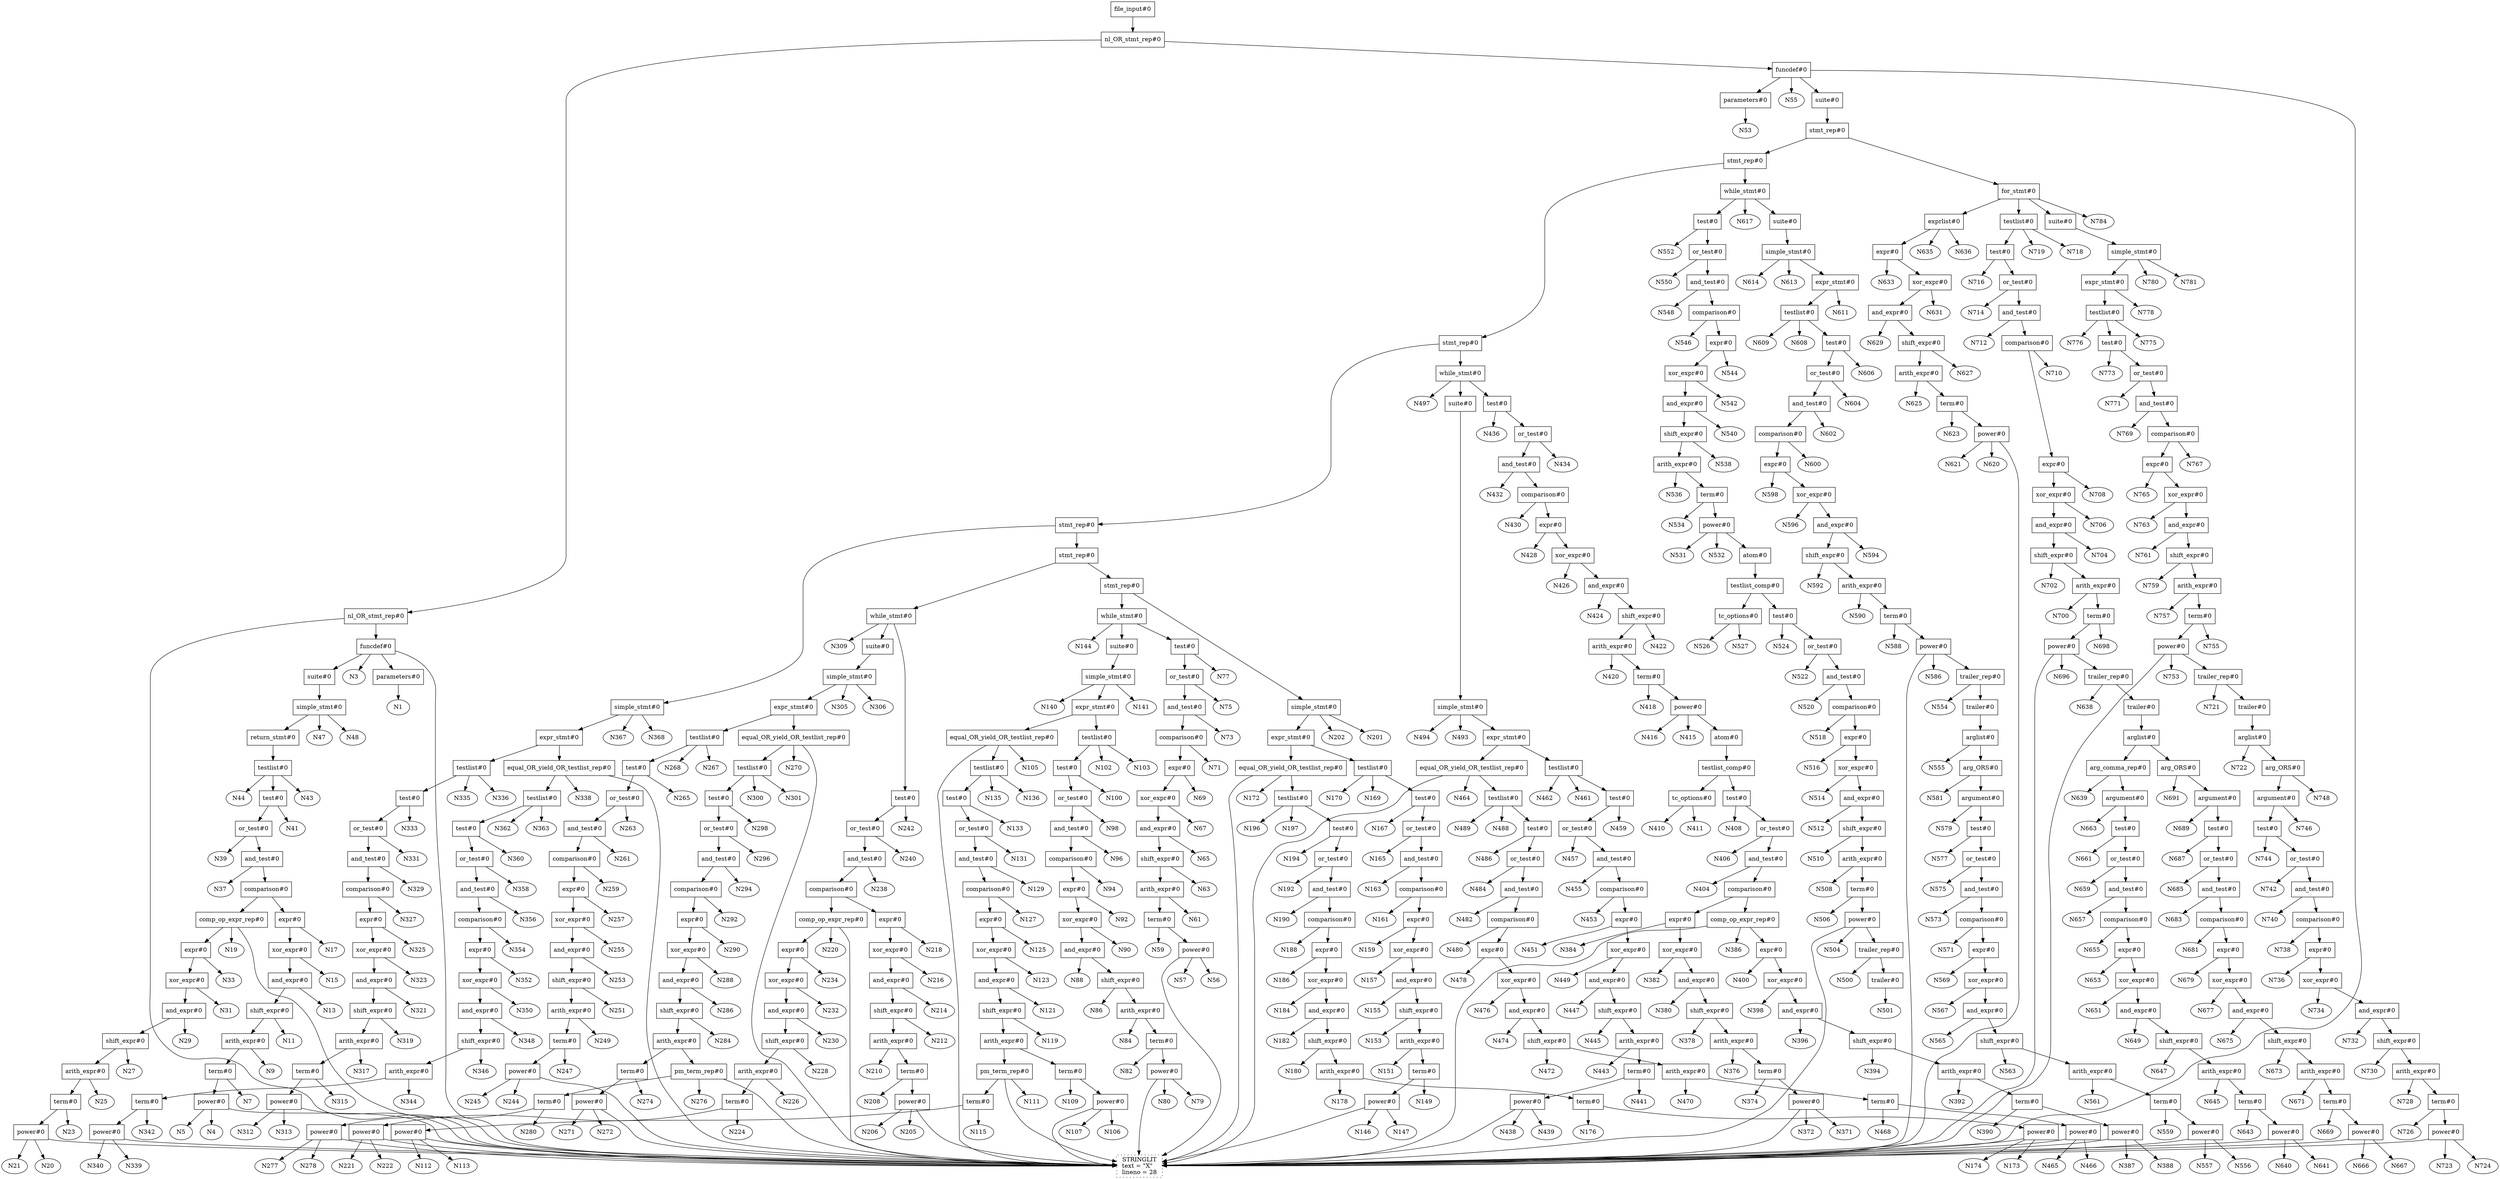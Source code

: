 digraph {
N790 [shape=box label="file_input#0"];
N790 -> N789;
N789 [shape=box label="nl_OR_stmt_rep#0"];
N789 -> N52;
N52 [shape=box label="nl_OR_stmt_rep#0"];
N52 -> N0;
N52 -> N51;
N51 [shape=box label="funcdef#0"];
N51 -> N0;
N0 [shape=box style=dotted label=" NAME \n text = random \l lineno = 2 \l"];
N51 -> N2;
N2 [shape=box label="parameters#0"];
N2 -> N1;
N51 -> N3;
N51 -> N50;
N50 [shape=box label="suite#0"];
N50 -> N49;
N49 [shape=box label="simple_stmt#0"];
N49 -> N46;
N46 [shape=box label="return_stmt#0"];
N46 -> N45;
N45 [shape=box label="testlist#0"];
N45 -> N42;
N42 [shape=box label="test#0"];
N42 -> N40;
N40 [shape=box label="or_test#0"];
N40 -> N38;
N38 [shape=box label="and_test#0"];
N38 -> N36;
N36 [shape=box label="comparison#0"];
N36 -> N18;
N18 [shape=box label="expr#0"];
N18 -> N16;
N16 [shape=box label="xor_expr#0"];
N16 -> N14;
N14 [shape=box label="and_expr#0"];
N14 -> N12;
N12 [shape=box label="shift_expr#0"];
N12 -> N10;
N10 [shape=box label="arith_expr#0"];
N10 -> N8;
N8 [shape=box label="term#0"];
N8 -> N6;
N6 [shape=box label="power#0"];
N6 -> N0;
N0 [shape=box style=dotted label=" NAME \n text = d20 \l lineno = 3 \l"];
N6 -> N4;
N6 -> N5;
N8 -> N7;
N10 -> N9;
N12 -> N11;
N14 -> N13;
N16 -> N15;
N18 -> N17;
N36 -> N35;
N35 [shape=box label="comp_op_expr_rep#0"];
N35 -> N19;
N35 -> N0;
N0 [shape=box style=dotted label=" NOTEQUAL \n text = != \l lineno = 3 \l"];
N35 -> N34;
N34 [shape=box label="expr#0"];
N34 -> N32;
N32 [shape=box label="xor_expr#0"];
N32 -> N30;
N30 [shape=box label="and_expr#0"];
N30 -> N28;
N28 [shape=box label="shift_expr#0"];
N28 -> N26;
N26 [shape=box label="arith_expr#0"];
N26 -> N24;
N24 [shape=box label="term#0"];
N24 -> N22;
N22 [shape=box label="power#0"];
N22 -> N0;
N0 [shape=box style=dotted label=" INTLIT \n text = 20 \l lineno = 3 \l"];
N22 -> N20;
N22 -> N21;
N24 -> N23;
N26 -> N25;
N28 -> N27;
N30 -> N29;
N32 -> N31;
N34 -> N33;
N38 -> N37;
N40 -> N39;
N42 -> N41;
N45 -> N43;
N45 -> N44;
N49 -> N47;
N49 -> N48;
N789 -> N788;
N788 [shape=box label="funcdef#0"];
N788 -> N0;
N0 [shape=box style=dotted label=" NAME \n text = main \l lineno = 5 \l"];
N788 -> N54;
N54 [shape=box label="parameters#0"];
N54 -> N53;
N788 -> N55;
N788 -> N787;
N787 [shape=box label="suite#0"];
N787 -> N786;
N786 [shape=box label="stmt_rep#0"];
N786 -> N619;
N619 [shape=box label="stmt_rep#0"];
N619 -> N499;
N499 [shape=box label="stmt_rep#0"];
N499 -> N370;
N370 [shape=box label="stmt_rep#0"];
N370 -> N311;
N311 [shape=box label="stmt_rep#0"];
N311 -> N204;
N204 [shape=box label="stmt_rep#0"];
N204 -> N145;
N145 [shape=box label="while_stmt#0"];
N145 -> N78;
N78 [shape=box label="test#0"];
N78 -> N76;
N76 [shape=box label="or_test#0"];
N76 -> N74;
N74 [shape=box label="and_test#0"];
N74 -> N72;
N72 [shape=box label="comparison#0"];
N72 -> N70;
N70 [shape=box label="expr#0"];
N70 -> N68;
N68 [shape=box label="xor_expr#0"];
N68 -> N66;
N66 [shape=box label="and_expr#0"];
N66 -> N64;
N64 [shape=box label="shift_expr#0"];
N64 -> N62;
N62 [shape=box label="arith_expr#0"];
N62 -> N60;
N60 [shape=box label="term#0"];
N60 -> N58;
N58 [shape=box label="power#0"];
N58 -> N0;
N0 [shape=box style=dotted label=" NAME \n text = true \l lineno = 9 \l"];
N58 -> N56;
N58 -> N57;
N60 -> N59;
N62 -> N61;
N64 -> N63;
N66 -> N65;
N68 -> N67;
N70 -> N69;
N72 -> N71;
N74 -> N73;
N76 -> N75;
N78 -> N77;
N145 -> N143;
N143 [shape=box label="suite#0"];
N143 -> N142;
N142 [shape=box label="simple_stmt#0"];
N142 -> N139;
N139 [shape=box label="expr_stmt#0"];
N139 -> N104;
N104 [shape=box label="testlist#0"];
N104 -> N101;
N101 [shape=box label="test#0"];
N101 -> N99;
N99 [shape=box label="or_test#0"];
N99 -> N97;
N97 [shape=box label="and_test#0"];
N97 -> N95;
N95 [shape=box label="comparison#0"];
N95 -> N93;
N93 [shape=box label="expr#0"];
N93 -> N91;
N91 [shape=box label="xor_expr#0"];
N91 -> N89;
N89 [shape=box label="and_expr#0"];
N89 -> N87;
N87 [shape=box label="shift_expr#0"];
N87 -> N85;
N85 [shape=box label="arith_expr#0"];
N85 -> N83;
N83 [shape=box label="term#0"];
N83 -> N81;
N81 [shape=box label="power#0"];
N81 -> N0;
N0 [shape=box style=dotted label=" NAME \n text = test1 \l lineno = 10 \l"];
N81 -> N79;
N81 -> N80;
N83 -> N82;
N85 -> N84;
N87 -> N86;
N89 -> N88;
N91 -> N90;
N93 -> N92;
N95 -> N94;
N97 -> N96;
N99 -> N98;
N101 -> N100;
N104 -> N102;
N104 -> N103;
N139 -> N138;
N138 [shape=box label="equal_OR_yield_OR_testlist_rep#0"];
N138 -> N105;
N138 -> N0;
N0 [shape=box style=dotted label=" EQUAL \n text = = \l lineno = 10 \l"];
N138 -> N137;
N137 [shape=box label="testlist#0"];
N137 -> N134;
N134 [shape=box label="test#0"];
N134 -> N132;
N132 [shape=box label="or_test#0"];
N132 -> N130;
N130 [shape=box label="and_test#0"];
N130 -> N128;
N128 [shape=box label="comparison#0"];
N128 -> N126;
N126 [shape=box label="expr#0"];
N126 -> N124;
N124 [shape=box label="xor_expr#0"];
N124 -> N122;
N122 [shape=box label="and_expr#0"];
N122 -> N120;
N120 [shape=box label="shift_expr#0"];
N120 -> N118;
N118 [shape=box label="arith_expr#0"];
N118 -> N110;
N110 [shape=box label="term#0"];
N110 -> N108;
N108 [shape=box label="power#0"];
N108 -> N0;
N0 [shape=box style=dotted label=" NAME \n text = test1 \l lineno = 10 \l"];
N108 -> N106;
N108 -> N107;
N110 -> N109;
N118 -> N117;
N117 [shape=box label="pm_term_rep#0"];
N117 -> N111;
N117 -> N0;
N0 [shape=box style=dotted label=" PLUS \n text = + \l lineno = 10 \l"];
N117 -> N116;
N116 [shape=box label="term#0"];
N116 -> N114;
N114 [shape=box label="power#0"];
N114 -> N0;
N0 [shape=box style=dotted label=" INTLIT \n text = 1 \l lineno = 10 \l"];
N114 -> N112;
N114 -> N113;
N116 -> N115;
N120 -> N119;
N122 -> N121;
N124 -> N123;
N126 -> N125;
N128 -> N127;
N130 -> N129;
N132 -> N131;
N134 -> N133;
N137 -> N135;
N137 -> N136;
N142 -> N140;
N142 -> N141;
N145 -> N144;
N204 -> N203;
N203 [shape=box label="simple_stmt#0"];
N203 -> N200;
N200 [shape=box label="expr_stmt#0"];
N200 -> N171;
N171 [shape=box label="testlist#0"];
N171 -> N168;
N168 [shape=box label="test#0"];
N168 -> N166;
N166 [shape=box label="or_test#0"];
N166 -> N164;
N164 [shape=box label="and_test#0"];
N164 -> N162;
N162 [shape=box label="comparison#0"];
N162 -> N160;
N160 [shape=box label="expr#0"];
N160 -> N158;
N158 [shape=box label="xor_expr#0"];
N158 -> N156;
N156 [shape=box label="and_expr#0"];
N156 -> N154;
N154 [shape=box label="shift_expr#0"];
N154 -> N152;
N152 [shape=box label="arith_expr#0"];
N152 -> N150;
N150 [shape=box label="term#0"];
N150 -> N148;
N148 [shape=box label="power#0"];
N148 -> N0;
N0 [shape=box style=dotted label=" NAME \n text = test1 \l lineno = 13 \l"];
N148 -> N146;
N148 -> N147;
N150 -> N149;
N152 -> N151;
N154 -> N153;
N156 -> N155;
N158 -> N157;
N160 -> N159;
N162 -> N161;
N164 -> N163;
N166 -> N165;
N168 -> N167;
N171 -> N169;
N171 -> N170;
N200 -> N199;
N199 [shape=box label="equal_OR_yield_OR_testlist_rep#0"];
N199 -> N172;
N199 -> N0;
N0 [shape=box style=dotted label=" EQUAL \n text = = \l lineno = 13 \l"];
N199 -> N198;
N198 [shape=box label="testlist#0"];
N198 -> N195;
N195 [shape=box label="test#0"];
N195 -> N193;
N193 [shape=box label="or_test#0"];
N193 -> N191;
N191 [shape=box label="and_test#0"];
N191 -> N189;
N189 [shape=box label="comparison#0"];
N189 -> N187;
N187 [shape=box label="expr#0"];
N187 -> N185;
N185 [shape=box label="xor_expr#0"];
N185 -> N183;
N183 [shape=box label="and_expr#0"];
N183 -> N181;
N181 [shape=box label="shift_expr#0"];
N181 -> N179;
N179 [shape=box label="arith_expr#0"];
N179 -> N177;
N177 [shape=box label="term#0"];
N177 -> N175;
N175 [shape=box label="power#0"];
N175 -> N0;
N0 [shape=box style=dotted label=" INTLIT \n text = 0 \l lineno = 13 \l"];
N175 -> N173;
N175 -> N174;
N177 -> N176;
N179 -> N178;
N181 -> N180;
N183 -> N182;
N185 -> N184;
N187 -> N186;
N189 -> N188;
N191 -> N190;
N193 -> N192;
N195 -> N194;
N198 -> N196;
N198 -> N197;
N203 -> N201;
N203 -> N202;
N311 -> N310;
N310 [shape=box label="while_stmt#0"];
N310 -> N243;
N243 [shape=box label="test#0"];
N243 -> N241;
N241 [shape=box label="or_test#0"];
N241 -> N239;
N239 [shape=box label="and_test#0"];
N239 -> N237;
N237 [shape=box label="comparison#0"];
N237 -> N219;
N219 [shape=box label="expr#0"];
N219 -> N217;
N217 [shape=box label="xor_expr#0"];
N217 -> N215;
N215 [shape=box label="and_expr#0"];
N215 -> N213;
N213 [shape=box label="shift_expr#0"];
N213 -> N211;
N211 [shape=box label="arith_expr#0"];
N211 -> N209;
N209 [shape=box label="term#0"];
N209 -> N207;
N207 [shape=box label="power#0"];
N207 -> N0;
N0 [shape=box style=dotted label=" NAME \n text = test1 \l lineno = 14 \l"];
N207 -> N205;
N207 -> N206;
N209 -> N208;
N211 -> N210;
N213 -> N212;
N215 -> N214;
N217 -> N216;
N219 -> N218;
N237 -> N236;
N236 [shape=box label="comp_op_expr_rep#0"];
N236 -> N220;
N236 -> N0;
N0 [shape=box style=dotted label=" LESS \n text = < \l lineno = 14 \l"];
N236 -> N235;
N235 [shape=box label="expr#0"];
N235 -> N233;
N233 [shape=box label="xor_expr#0"];
N233 -> N231;
N231 [shape=box label="and_expr#0"];
N231 -> N229;
N229 [shape=box label="shift_expr#0"];
N229 -> N227;
N227 [shape=box label="arith_expr#0"];
N227 -> N225;
N225 [shape=box label="term#0"];
N225 -> N223;
N223 [shape=box label="power#0"];
N223 -> N0;
N0 [shape=box style=dotted label=" INTLIT \n text = 10 \l lineno = 14 \l"];
N223 -> N221;
N223 -> N222;
N225 -> N224;
N227 -> N226;
N229 -> N228;
N231 -> N230;
N233 -> N232;
N235 -> N234;
N239 -> N238;
N241 -> N240;
N243 -> N242;
N310 -> N308;
N308 [shape=box label="suite#0"];
N308 -> N307;
N307 [shape=box label="simple_stmt#0"];
N307 -> N304;
N304 [shape=box label="expr_stmt#0"];
N304 -> N269;
N269 [shape=box label="testlist#0"];
N269 -> N266;
N266 [shape=box label="test#0"];
N266 -> N264;
N264 [shape=box label="or_test#0"];
N264 -> N262;
N262 [shape=box label="and_test#0"];
N262 -> N260;
N260 [shape=box label="comparison#0"];
N260 -> N258;
N258 [shape=box label="expr#0"];
N258 -> N256;
N256 [shape=box label="xor_expr#0"];
N256 -> N254;
N254 [shape=box label="and_expr#0"];
N254 -> N252;
N252 [shape=box label="shift_expr#0"];
N252 -> N250;
N250 [shape=box label="arith_expr#0"];
N250 -> N248;
N248 [shape=box label="term#0"];
N248 -> N246;
N246 [shape=box label="power#0"];
N246 -> N0;
N0 [shape=box style=dotted label=" NAME \n text = test1 \l lineno = 15 \l"];
N246 -> N244;
N246 -> N245;
N248 -> N247;
N250 -> N249;
N252 -> N251;
N254 -> N253;
N256 -> N255;
N258 -> N257;
N260 -> N259;
N262 -> N261;
N264 -> N263;
N266 -> N265;
N269 -> N267;
N269 -> N268;
N304 -> N303;
N303 [shape=box label="equal_OR_yield_OR_testlist_rep#0"];
N303 -> N270;
N303 -> N0;
N0 [shape=box style=dotted label=" EQUAL \n text = = \l lineno = 15 \l"];
N303 -> N302;
N302 [shape=box label="testlist#0"];
N302 -> N299;
N299 [shape=box label="test#0"];
N299 -> N297;
N297 [shape=box label="or_test#0"];
N297 -> N295;
N295 [shape=box label="and_test#0"];
N295 -> N293;
N293 [shape=box label="comparison#0"];
N293 -> N291;
N291 [shape=box label="expr#0"];
N291 -> N289;
N289 [shape=box label="xor_expr#0"];
N289 -> N287;
N287 [shape=box label="and_expr#0"];
N287 -> N285;
N285 [shape=box label="shift_expr#0"];
N285 -> N283;
N283 [shape=box label="arith_expr#0"];
N283 -> N275;
N275 [shape=box label="term#0"];
N275 -> N273;
N273 [shape=box label="power#0"];
N273 -> N0;
N0 [shape=box style=dotted label=" NAME \n text = test1 \l lineno = 15 \l"];
N273 -> N271;
N273 -> N272;
N275 -> N274;
N283 -> N282;
N282 [shape=box label="pm_term_rep#0"];
N282 -> N276;
N282 -> N0;
N0 [shape=box style=dotted label=" PLUS \n text = + \l lineno = 15 \l"];
N282 -> N281;
N281 [shape=box label="term#0"];
N281 -> N279;
N279 [shape=box label="power#0"];
N279 -> N0;
N0 [shape=box style=dotted label=" INTLIT \n text = 1 \l lineno = 15 \l"];
N279 -> N277;
N279 -> N278;
N281 -> N280;
N285 -> N284;
N287 -> N286;
N289 -> N288;
N291 -> N290;
N293 -> N292;
N295 -> N294;
N297 -> N296;
N299 -> N298;
N302 -> N300;
N302 -> N301;
N307 -> N305;
N307 -> N306;
N310 -> N309;
N370 -> N369;
N369 [shape=box label="simple_stmt#0"];
N369 -> N366;
N366 [shape=box label="expr_stmt#0"];
N366 -> N337;
N337 [shape=box label="testlist#0"];
N337 -> N334;
N334 [shape=box label="test#0"];
N334 -> N332;
N332 [shape=box label="or_test#0"];
N332 -> N330;
N330 [shape=box label="and_test#0"];
N330 -> N328;
N328 [shape=box label="comparison#0"];
N328 -> N326;
N326 [shape=box label="expr#0"];
N326 -> N324;
N324 [shape=box label="xor_expr#0"];
N324 -> N322;
N322 [shape=box label="and_expr#0"];
N322 -> N320;
N320 [shape=box label="shift_expr#0"];
N320 -> N318;
N318 [shape=box label="arith_expr#0"];
N318 -> N316;
N316 [shape=box label="term#0"];
N316 -> N314;
N314 [shape=box label="power#0"];
N314 -> N0;
N0 [shape=box style=dotted label=" NAME \n text = test2 \l lineno = 18 \l"];
N314 -> N312;
N314 -> N313;
N316 -> N315;
N318 -> N317;
N320 -> N319;
N322 -> N321;
N324 -> N323;
N326 -> N325;
N328 -> N327;
N330 -> N329;
N332 -> N331;
N334 -> N333;
N337 -> N335;
N337 -> N336;
N366 -> N365;
N365 [shape=box label="equal_OR_yield_OR_testlist_rep#0"];
N365 -> N338;
N365 -> N0;
N0 [shape=box style=dotted label=" EQUAL \n text = = \l lineno = 18 \l"];
N365 -> N364;
N364 [shape=box label="testlist#0"];
N364 -> N361;
N361 [shape=box label="test#0"];
N361 -> N359;
N359 [shape=box label="or_test#0"];
N359 -> N357;
N357 [shape=box label="and_test#0"];
N357 -> N355;
N355 [shape=box label="comparison#0"];
N355 -> N353;
N353 [shape=box label="expr#0"];
N353 -> N351;
N351 [shape=box label="xor_expr#0"];
N351 -> N349;
N349 [shape=box label="and_expr#0"];
N349 -> N347;
N347 [shape=box label="shift_expr#0"];
N347 -> N345;
N345 [shape=box label="arith_expr#0"];
N345 -> N343;
N343 [shape=box label="term#0"];
N343 -> N341;
N341 [shape=box label="power#0"];
N341 -> N0;
N0 [shape=box style=dotted label=" INTLIT \n text = 0 \l lineno = 18 \l"];
N341 -> N339;
N341 -> N340;
N343 -> N342;
N345 -> N344;
N347 -> N346;
N349 -> N348;
N351 -> N350;
N353 -> N352;
N355 -> N354;
N357 -> N356;
N359 -> N358;
N361 -> N360;
N364 -> N362;
N364 -> N363;
N369 -> N367;
N369 -> N368;
N499 -> N498;
N498 [shape=box label="while_stmt#0"];
N498 -> N437;
N437 [shape=box label="test#0"];
N437 -> N435;
N435 [shape=box label="or_test#0"];
N435 -> N433;
N433 [shape=box label="and_test#0"];
N433 -> N431;
N431 [shape=box label="comparison#0"];
N431 -> N429;
N429 [shape=box label="expr#0"];
N429 -> N427;
N427 [shape=box label="xor_expr#0"];
N427 -> N425;
N425 [shape=box label="and_expr#0"];
N425 -> N423;
N423 [shape=box label="shift_expr#0"];
N423 -> N421;
N421 [shape=box label="arith_expr#0"];
N421 -> N419;
N419 [shape=box label="term#0"];
N419 -> N417;
N417 [shape=box label="power#0"];
N417 -> N414;
N414 [shape=box label="atom#0"];
N414 -> N413;
N413 [shape=box label="testlist_comp#0"];
N413 -> N409;
N409 [shape=box label="test#0"];
N409 -> N407;
N407 [shape=box label="or_test#0"];
N407 -> N405;
N405 [shape=box label="and_test#0"];
N405 -> N403;
N403 [shape=box label="comparison#0"];
N403 -> N385;
N385 [shape=box label="expr#0"];
N385 -> N383;
N383 [shape=box label="xor_expr#0"];
N383 -> N381;
N381 [shape=box label="and_expr#0"];
N381 -> N379;
N379 [shape=box label="shift_expr#0"];
N379 -> N377;
N377 [shape=box label="arith_expr#0"];
N377 -> N375;
N375 [shape=box label="term#0"];
N375 -> N373;
N373 [shape=box label="power#0"];
N373 -> N0;
N0 [shape=box style=dotted label=" NAME \n text = test2 \l lineno = 19 \l"];
N373 -> N371;
N373 -> N372;
N375 -> N374;
N377 -> N376;
N379 -> N378;
N381 -> N380;
N383 -> N382;
N385 -> N384;
N403 -> N402;
N402 [shape=box label="comp_op_expr_rep#0"];
N402 -> N386;
N402 -> N0;
N0 [shape=box style=dotted label=" NOTEQUAL \n text = != \l lineno = 19 \l"];
N402 -> N401;
N401 [shape=box label="expr#0"];
N401 -> N399;
N399 [shape=box label="xor_expr#0"];
N399 -> N397;
N397 [shape=box label="and_expr#0"];
N397 -> N395;
N395 [shape=box label="shift_expr#0"];
N395 -> N393;
N393 [shape=box label="arith_expr#0"];
N393 -> N391;
N391 [shape=box label="term#0"];
N391 -> N389;
N389 [shape=box label="power#0"];
N389 -> N0;
N0 [shape=box style=dotted label=" INTLIT \n text = 1 \l lineno = 19 \l"];
N389 -> N387;
N389 -> N388;
N391 -> N390;
N393 -> N392;
N395 -> N394;
N397 -> N396;
N399 -> N398;
N401 -> N400;
N405 -> N404;
N407 -> N406;
N409 -> N408;
N413 -> N412;
N412 [shape=box label="tc_options#0"];
N412 -> N410;
N412 -> N411;
N417 -> N415;
N417 -> N416;
N419 -> N418;
N421 -> N420;
N423 -> N422;
N425 -> N424;
N427 -> N426;
N429 -> N428;
N431 -> N430;
N433 -> N432;
N435 -> N434;
N437 -> N436;
N498 -> N496;
N496 [shape=box label="suite#0"];
N496 -> N495;
N495 [shape=box label="simple_stmt#0"];
N495 -> N492;
N492 [shape=box label="expr_stmt#0"];
N492 -> N463;
N463 [shape=box label="testlist#0"];
N463 -> N460;
N460 [shape=box label="test#0"];
N460 -> N458;
N458 [shape=box label="or_test#0"];
N458 -> N456;
N456 [shape=box label="and_test#0"];
N456 -> N454;
N454 [shape=box label="comparison#0"];
N454 -> N452;
N452 [shape=box label="expr#0"];
N452 -> N450;
N450 [shape=box label="xor_expr#0"];
N450 -> N448;
N448 [shape=box label="and_expr#0"];
N448 -> N446;
N446 [shape=box label="shift_expr#0"];
N446 -> N444;
N444 [shape=box label="arith_expr#0"];
N444 -> N442;
N442 [shape=box label="term#0"];
N442 -> N440;
N440 [shape=box label="power#0"];
N440 -> N0;
N0 [shape=box style=dotted label=" NAME \n text = test2 \l lineno = 20 \l"];
N440 -> N438;
N440 -> N439;
N442 -> N441;
N444 -> N443;
N446 -> N445;
N448 -> N447;
N450 -> N449;
N452 -> N451;
N454 -> N453;
N456 -> N455;
N458 -> N457;
N460 -> N459;
N463 -> N461;
N463 -> N462;
N492 -> N491;
N491 [shape=box label="equal_OR_yield_OR_testlist_rep#0"];
N491 -> N464;
N491 -> N0;
N0 [shape=box style=dotted label=" EQUAL \n text = = \l lineno = 20 \l"];
N491 -> N490;
N490 [shape=box label="testlist#0"];
N490 -> N487;
N487 [shape=box label="test#0"];
N487 -> N485;
N485 [shape=box label="or_test#0"];
N485 -> N483;
N483 [shape=box label="and_test#0"];
N483 -> N481;
N481 [shape=box label="comparison#0"];
N481 -> N479;
N479 [shape=box label="expr#0"];
N479 -> N477;
N477 [shape=box label="xor_expr#0"];
N477 -> N475;
N475 [shape=box label="and_expr#0"];
N475 -> N473;
N473 [shape=box label="shift_expr#0"];
N473 -> N471;
N471 [shape=box label="arith_expr#0"];
N471 -> N469;
N469 [shape=box label="term#0"];
N469 -> N467;
N467 [shape=box label="power#0"];
N467 -> N0;
N0 [shape=box style=dotted label=" INTLIT \n text = 1 \l lineno = 20 \l"];
N467 -> N465;
N467 -> N466;
N469 -> N468;
N471 -> N470;
N473 -> N472;
N475 -> N474;
N477 -> N476;
N479 -> N478;
N481 -> N480;
N483 -> N482;
N485 -> N484;
N487 -> N486;
N490 -> N488;
N490 -> N489;
N495 -> N493;
N495 -> N494;
N498 -> N497;
N619 -> N618;
N618 [shape=box label="while_stmt#0"];
N618 -> N553;
N553 [shape=box label="test#0"];
N553 -> N551;
N551 [shape=box label="or_test#0"];
N551 -> N549;
N549 [shape=box label="and_test#0"];
N549 -> N547;
N547 [shape=box label="comparison#0"];
N547 -> N545;
N545 [shape=box label="expr#0"];
N545 -> N543;
N543 [shape=box label="xor_expr#0"];
N543 -> N541;
N541 [shape=box label="and_expr#0"];
N541 -> N539;
N539 [shape=box label="shift_expr#0"];
N539 -> N537;
N537 [shape=box label="arith_expr#0"];
N537 -> N535;
N535 [shape=box label="term#0"];
N535 -> N533;
N533 [shape=box label="power#0"];
N533 -> N530;
N530 [shape=box label="atom#0"];
N530 -> N529;
N529 [shape=box label="testlist_comp#0"];
N529 -> N525;
N525 [shape=box label="test#0"];
N525 -> N523;
N523 [shape=box label="or_test#0"];
N523 -> N521;
N521 [shape=box label="and_test#0"];
N521 -> N519;
N519 [shape=box label="comparison#0"];
N519 -> N517;
N517 [shape=box label="expr#0"];
N517 -> N515;
N515 [shape=box label="xor_expr#0"];
N515 -> N513;
N513 [shape=box label="and_expr#0"];
N513 -> N511;
N511 [shape=box label="shift_expr#0"];
N511 -> N509;
N509 [shape=box label="arith_expr#0"];
N509 -> N507;
N507 [shape=box label="term#0"];
N507 -> N505;
N505 [shape=box label="power#0"];
N505 -> N0;
N0 [shape=box style=dotted label=" NAME \n text = random \l lineno = 23 \l"];
N505 -> N503;
N503 [shape=box label="trailer_rep#0"];
N503 -> N500;
N503 -> N502;
N502 [shape=box label="trailer#0"];
N502 -> N501;
N505 -> N504;
N507 -> N506;
N509 -> N508;
N511 -> N510;
N513 -> N512;
N515 -> N514;
N517 -> N516;
N519 -> N518;
N521 -> N520;
N523 -> N522;
N525 -> N524;
N529 -> N528;
N528 [shape=box label="tc_options#0"];
N528 -> N526;
N528 -> N527;
N533 -> N531;
N533 -> N532;
N535 -> N534;
N537 -> N536;
N539 -> N538;
N541 -> N540;
N543 -> N542;
N545 -> N544;
N547 -> N546;
N549 -> N548;
N551 -> N550;
N553 -> N552;
N618 -> N616;
N616 [shape=box label="suite#0"];
N616 -> N615;
N615 [shape=box label="simple_stmt#0"];
N615 -> N612;
N612 [shape=box label="expr_stmt#0"];
N612 -> N610;
N610 [shape=box label="testlist#0"];
N610 -> N607;
N607 [shape=box label="test#0"];
N607 -> N605;
N605 [shape=box label="or_test#0"];
N605 -> N603;
N603 [shape=box label="and_test#0"];
N603 -> N601;
N601 [shape=box label="comparison#0"];
N601 -> N599;
N599 [shape=box label="expr#0"];
N599 -> N597;
N597 [shape=box label="xor_expr#0"];
N597 -> N595;
N595 [shape=box label="and_expr#0"];
N595 -> N593;
N593 [shape=box label="shift_expr#0"];
N593 -> N591;
N591 [shape=box label="arith_expr#0"];
N591 -> N589;
N589 [shape=box label="term#0"];
N589 -> N587;
N587 [shape=box label="power#0"];
N587 -> N0;
N0 [shape=box style=dotted label=" NAME \n text = print \l lineno = 24 \l"];
N587 -> N585;
N585 [shape=box label="trailer_rep#0"];
N585 -> N554;
N585 -> N584;
N584 [shape=box label="trailer#0"];
N584 -> N583;
N583 [shape=box label="arglist#0"];
N583 -> N555;
N583 -> N582;
N582 [shape=box label="arg_ORS#0"];
N582 -> N580;
N580 [shape=box label="argument#0"];
N580 -> N578;
N578 [shape=box label="test#0"];
N578 -> N576;
N576 [shape=box label="or_test#0"];
N576 -> N574;
N574 [shape=box label="and_test#0"];
N574 -> N572;
N572 [shape=box label="comparison#0"];
N572 -> N570;
N570 [shape=box label="expr#0"];
N570 -> N568;
N568 [shape=box label="xor_expr#0"];
N568 -> N566;
N566 [shape=box label="and_expr#0"];
N566 -> N564;
N564 [shape=box label="shift_expr#0"];
N564 -> N562;
N562 [shape=box label="arith_expr#0"];
N562 -> N560;
N560 [shape=box label="term#0"];
N560 -> N558;
N558 [shape=box label="power#0"];
N558 -> N0;
N0 [shape=box style=dotted label=" STRINGLIT \n text = \"X\" \l lineno = 24 \l"];
N558 -> N556;
N558 -> N557;
N560 -> N559;
N562 -> N561;
N564 -> N563;
N566 -> N565;
N568 -> N567;
N570 -> N569;
N572 -> N571;
N574 -> N573;
N576 -> N575;
N578 -> N577;
N580 -> N579;
N582 -> N581;
N587 -> N586;
N589 -> N588;
N591 -> N590;
N593 -> N592;
N595 -> N594;
N597 -> N596;
N599 -> N598;
N601 -> N600;
N603 -> N602;
N605 -> N604;
N607 -> N606;
N610 -> N608;
N610 -> N609;
N612 -> N611;
N615 -> N613;
N615 -> N614;
N618 -> N617;
N786 -> N785;
N785 [shape=box label="for_stmt#0"];
N785 -> N637;
N637 [shape=box label="exprlist#0"];
N637 -> N634;
N634 [shape=box label="expr#0"];
N634 -> N632;
N632 [shape=box label="xor_expr#0"];
N632 -> N630;
N630 [shape=box label="and_expr#0"];
N630 -> N628;
N628 [shape=box label="shift_expr#0"];
N628 -> N626;
N626 [shape=box label="arith_expr#0"];
N626 -> N624;
N624 [shape=box label="term#0"];
N624 -> N622;
N622 [shape=box label="power#0"];
N622 -> N0;
N0 [shape=box style=dotted label=" NAME \n text = test1 \l lineno = 27 \l"];
N622 -> N620;
N622 -> N621;
N624 -> N623;
N626 -> N625;
N628 -> N627;
N630 -> N629;
N632 -> N631;
N634 -> N633;
N637 -> N635;
N637 -> N636;
N785 -> N720;
N720 [shape=box label="testlist#0"];
N720 -> N717;
N717 [shape=box label="test#0"];
N717 -> N715;
N715 [shape=box label="or_test#0"];
N715 -> N713;
N713 [shape=box label="and_test#0"];
N713 -> N711;
N711 [shape=box label="comparison#0"];
N711 -> N709;
N709 [shape=box label="expr#0"];
N709 -> N707;
N707 [shape=box label="xor_expr#0"];
N707 -> N705;
N705 [shape=box label="and_expr#0"];
N705 -> N703;
N703 [shape=box label="shift_expr#0"];
N703 -> N701;
N701 [shape=box label="arith_expr#0"];
N701 -> N699;
N699 [shape=box label="term#0"];
N699 -> N697;
N697 [shape=box label="power#0"];
N697 -> N0;
N0 [shape=box style=dotted label=" NAME \n text = range \l lineno = 27 \l"];
N697 -> N695;
N695 [shape=box label="trailer_rep#0"];
N695 -> N638;
N695 -> N694;
N694 [shape=box label="trailer#0"];
N694 -> N693;
N693 [shape=box label="arglist#0"];
N693 -> N665;
N665 [shape=box label="arg_comma_rep#0"];
N665 -> N639;
N665 -> N664;
N664 [shape=box label="argument#0"];
N664 -> N662;
N662 [shape=box label="test#0"];
N662 -> N660;
N660 [shape=box label="or_test#0"];
N660 -> N658;
N658 [shape=box label="and_test#0"];
N658 -> N656;
N656 [shape=box label="comparison#0"];
N656 -> N654;
N654 [shape=box label="expr#0"];
N654 -> N652;
N652 [shape=box label="xor_expr#0"];
N652 -> N650;
N650 [shape=box label="and_expr#0"];
N650 -> N648;
N648 [shape=box label="shift_expr#0"];
N648 -> N646;
N646 [shape=box label="arith_expr#0"];
N646 -> N644;
N644 [shape=box label="term#0"];
N644 -> N642;
N642 [shape=box label="power#0"];
N642 -> N0;
N0 [shape=box style=dotted label=" INTLIT \n text = 0 \l lineno = 27 \l"];
N642 -> N640;
N642 -> N641;
N644 -> N643;
N646 -> N645;
N648 -> N647;
N650 -> N649;
N652 -> N651;
N654 -> N653;
N656 -> N655;
N658 -> N657;
N660 -> N659;
N662 -> N661;
N664 -> N663;
N693 -> N692;
N692 [shape=box label="arg_ORS#0"];
N692 -> N690;
N690 [shape=box label="argument#0"];
N690 -> N688;
N688 [shape=box label="test#0"];
N688 -> N686;
N686 [shape=box label="or_test#0"];
N686 -> N684;
N684 [shape=box label="and_test#0"];
N684 -> N682;
N682 [shape=box label="comparison#0"];
N682 -> N680;
N680 [shape=box label="expr#0"];
N680 -> N678;
N678 [shape=box label="xor_expr#0"];
N678 -> N676;
N676 [shape=box label="and_expr#0"];
N676 -> N674;
N674 [shape=box label="shift_expr#0"];
N674 -> N672;
N672 [shape=box label="arith_expr#0"];
N672 -> N670;
N670 [shape=box label="term#0"];
N670 -> N668;
N668 [shape=box label="power#0"];
N668 -> N0;
N0 [shape=box style=dotted label=" INTLIT \n text = 20 \l lineno = 27 \l"];
N668 -> N666;
N668 -> N667;
N670 -> N669;
N672 -> N671;
N674 -> N673;
N676 -> N675;
N678 -> N677;
N680 -> N679;
N682 -> N681;
N684 -> N683;
N686 -> N685;
N688 -> N687;
N690 -> N689;
N692 -> N691;
N697 -> N696;
N699 -> N698;
N701 -> N700;
N703 -> N702;
N705 -> N704;
N707 -> N706;
N709 -> N708;
N711 -> N710;
N713 -> N712;
N715 -> N714;
N717 -> N716;
N720 -> N718;
N720 -> N719;
N785 -> N783;
N783 [shape=box label="suite#0"];
N783 -> N782;
N782 [shape=box label="simple_stmt#0"];
N782 -> N779;
N779 [shape=box label="expr_stmt#0"];
N779 -> N777;
N777 [shape=box label="testlist#0"];
N777 -> N774;
N774 [shape=box label="test#0"];
N774 -> N772;
N772 [shape=box label="or_test#0"];
N772 -> N770;
N770 [shape=box label="and_test#0"];
N770 -> N768;
N768 [shape=box label="comparison#0"];
N768 -> N766;
N766 [shape=box label="expr#0"];
N766 -> N764;
N764 [shape=box label="xor_expr#0"];
N764 -> N762;
N762 [shape=box label="and_expr#0"];
N762 -> N760;
N760 [shape=box label="shift_expr#0"];
N760 -> N758;
N758 [shape=box label="arith_expr#0"];
N758 -> N756;
N756 [shape=box label="term#0"];
N756 -> N754;
N754 [shape=box label="power#0"];
N754 -> N0;
N0 [shape=box style=dotted label=" NAME \n text = print \l lineno = 28 \l"];
N754 -> N752;
N752 [shape=box label="trailer_rep#0"];
N752 -> N721;
N752 -> N751;
N751 [shape=box label="trailer#0"];
N751 -> N750;
N750 [shape=box label="arglist#0"];
N750 -> N722;
N750 -> N749;
N749 [shape=box label="arg_ORS#0"];
N749 -> N747;
N747 [shape=box label="argument#0"];
N747 -> N745;
N745 [shape=box label="test#0"];
N745 -> N743;
N743 [shape=box label="or_test#0"];
N743 -> N741;
N741 [shape=box label="and_test#0"];
N741 -> N739;
N739 [shape=box label="comparison#0"];
N739 -> N737;
N737 [shape=box label="expr#0"];
N737 -> N735;
N735 [shape=box label="xor_expr#0"];
N735 -> N733;
N733 [shape=box label="and_expr#0"];
N733 -> N731;
N731 [shape=box label="shift_expr#0"];
N731 -> N729;
N729 [shape=box label="arith_expr#0"];
N729 -> N727;
N727 [shape=box label="term#0"];
N727 -> N725;
N725 [shape=box label="power#0"];
N725 -> N0;
N0 [shape=box style=dotted label=" STRINGLIT \n text = \"X\" \l lineno = 28 \l"];
N725 -> N723;
N725 -> N724;
N727 -> N726;
N729 -> N728;
N731 -> N730;
N733 -> N732;
N735 -> N734;
N737 -> N736;
N739 -> N738;
N741 -> N740;
N743 -> N742;
N745 -> N744;
N747 -> N746;
N749 -> N748;
N754 -> N753;
N756 -> N755;
N758 -> N757;
N760 -> N759;
N762 -> N761;
N764 -> N763;
N766 -> N765;
N768 -> N767;
N770 -> N769;
N772 -> N771;
N774 -> N773;
N777 -> N775;
N777 -> N776;
N779 -> N778;
N782 -> N780;
N782 -> N781;
N785 -> N784;
}
